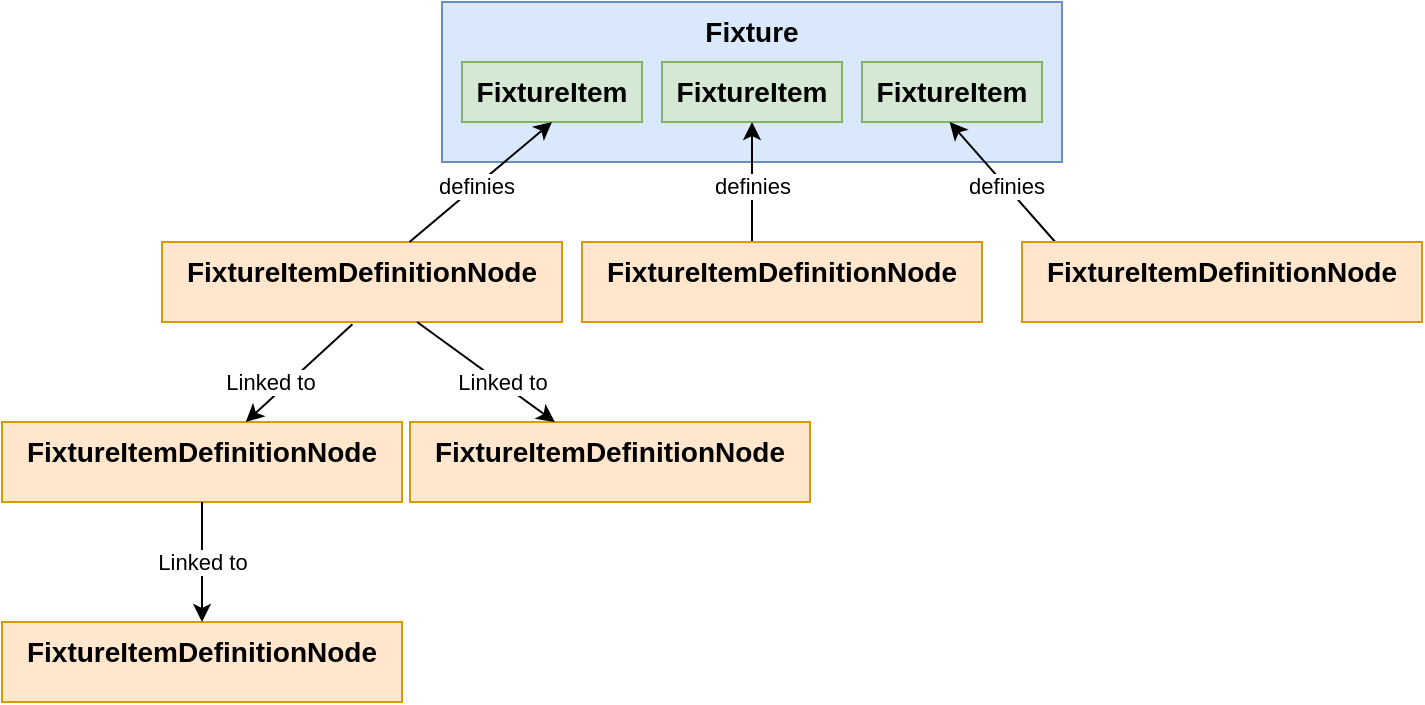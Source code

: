 <mxfile version="13.9.9" type="device"><diagram id="3TeuAhBDKbRhAruz0YBW" name="Page-1"><mxGraphModel dx="981" dy="650" grid="1" gridSize="10" guides="1" tooltips="1" connect="1" arrows="1" fold="1" page="1" pageScale="1" pageWidth="827" pageHeight="1169" math="0" shadow="0"><root><mxCell id="0"/><mxCell id="1" parent="0"/><mxCell id="RNeyZ3dPLDkqT7ZESQCa-9" value="Fixture" style="rounded=0;whiteSpace=wrap;html=1;verticalAlign=top;fillColor=#dae8fc;strokeColor=#6c8ebf;fontStyle=1;fontSize=14;" parent="1" vertex="1"><mxGeometry x="230" y="290" width="310" height="80" as="geometry"/></mxCell><mxCell id="RNeyZ3dPLDkqT7ZESQCa-3" value="FixtureItem" style="rounded=0;whiteSpace=wrap;html=1;verticalAlign=top;fillColor=#d5e8d4;strokeColor=#82b366;fontStyle=1;fontSize=14;" parent="1" vertex="1"><mxGeometry x="240" y="320" width="90" height="30" as="geometry"/></mxCell><mxCell id="42xqaZzLzngHdZuBACb9-1" value="" style="group" vertex="1" connectable="0" parent="1"><mxGeometry x="90" y="410" width="200" height="40" as="geometry"/></mxCell><mxCell id="RNeyZ3dPLDkqT7ZESQCa-5" value="FixtureItemDefinitionNode" style="rounded=0;whiteSpace=wrap;html=1;verticalAlign=top;fillColor=#ffe6cc;strokeColor=#d79b00;fontStyle=1;fontSize=14;" parent="42xqaZzLzngHdZuBACb9-1" vertex="1"><mxGeometry width="200" height="40.0" as="geometry"/></mxCell><mxCell id="42xqaZzLzngHdZuBACb9-2" value="FixtureItem" style="rounded=0;whiteSpace=wrap;html=1;verticalAlign=top;fillColor=#d5e8d4;strokeColor=#82b366;fontStyle=1;fontSize=14;" vertex="1" parent="1"><mxGeometry x="340" y="320" width="90" height="30" as="geometry"/></mxCell><mxCell id="42xqaZzLzngHdZuBACb9-3" value="FixtureItem" style="rounded=0;whiteSpace=wrap;html=1;verticalAlign=top;fillColor=#d5e8d4;strokeColor=#82b366;fontStyle=1;fontSize=14;" vertex="1" parent="1"><mxGeometry x="440" y="320" width="90" height="30" as="geometry"/></mxCell><mxCell id="42xqaZzLzngHdZuBACb9-5" value="" style="endArrow=classic;html=1;entryX=0.5;entryY=1;entryDx=0;entryDy=0;" edge="1" parent="1" source="RNeyZ3dPLDkqT7ZESQCa-5" target="RNeyZ3dPLDkqT7ZESQCa-3"><mxGeometry width="50" height="50" relative="1" as="geometry"><mxPoint x="200" y="210" as="sourcePoint"/><mxPoint x="250" y="160" as="targetPoint"/></mxGeometry></mxCell><mxCell id="42xqaZzLzngHdZuBACb9-6" value="definies" style="edgeLabel;html=1;align=center;verticalAlign=middle;resizable=0;points=[];" vertex="1" connectable="0" parent="42xqaZzLzngHdZuBACb9-5"><mxGeometry x="-0.069" relative="1" as="geometry"><mxPoint as="offset"/></mxGeometry></mxCell><mxCell id="42xqaZzLzngHdZuBACb9-16" value="" style="endArrow=classic;html=1;" edge="1" parent="1" target="42xqaZzLzngHdZuBACb9-2"><mxGeometry width="50" height="50" relative="1" as="geometry"><mxPoint x="385" y="410" as="sourcePoint"/><mxPoint x="295" y="360" as="targetPoint"/></mxGeometry></mxCell><mxCell id="42xqaZzLzngHdZuBACb9-17" value="definies" style="edgeLabel;html=1;align=center;verticalAlign=middle;resizable=0;points=[];" vertex="1" connectable="0" parent="42xqaZzLzngHdZuBACb9-16"><mxGeometry x="-0.069" relative="1" as="geometry"><mxPoint as="offset"/></mxGeometry></mxCell><mxCell id="42xqaZzLzngHdZuBACb9-18" value="" style="endArrow=classic;html=1;entryX=0.487;entryY=1;entryDx=0;entryDy=0;entryPerimeter=0;" edge="1" parent="1" target="42xqaZzLzngHdZuBACb9-3"><mxGeometry width="50" height="50" relative="1" as="geometry"><mxPoint x="536.614" y="410" as="sourcePoint"/><mxPoint x="384.375" y="360" as="targetPoint"/></mxGeometry></mxCell><mxCell id="42xqaZzLzngHdZuBACb9-19" value="definies" style="edgeLabel;html=1;align=center;verticalAlign=middle;resizable=0;points=[];" vertex="1" connectable="0" parent="42xqaZzLzngHdZuBACb9-18"><mxGeometry x="-0.069" relative="1" as="geometry"><mxPoint as="offset"/></mxGeometry></mxCell><mxCell id="42xqaZzLzngHdZuBACb9-21" value="" style="group" vertex="1" connectable="0" parent="1"><mxGeometry x="10" y="500" width="200" height="40" as="geometry"/></mxCell><mxCell id="42xqaZzLzngHdZuBACb9-22" value="FixtureItemDefinitionNode" style="rounded=0;whiteSpace=wrap;html=1;verticalAlign=top;fillColor=#ffe6cc;strokeColor=#d79b00;fontStyle=1;fontSize=14;" vertex="1" parent="42xqaZzLzngHdZuBACb9-21"><mxGeometry width="200" height="40.0" as="geometry"/></mxCell><mxCell id="42xqaZzLzngHdZuBACb9-23" value="" style="group" vertex="1" connectable="0" parent="1"><mxGeometry x="214" y="500" width="200" height="40" as="geometry"/></mxCell><mxCell id="42xqaZzLzngHdZuBACb9-24" value="FixtureItemDefinitionNode" style="rounded=0;whiteSpace=wrap;html=1;verticalAlign=top;fillColor=#ffe6cc;strokeColor=#d79b00;fontStyle=1;fontSize=14;" vertex="1" parent="42xqaZzLzngHdZuBACb9-23"><mxGeometry width="200" height="40.0" as="geometry"/></mxCell><mxCell id="42xqaZzLzngHdZuBACb9-25" value="" style="group" vertex="1" connectable="0" parent="1"><mxGeometry x="10" y="600" width="200" height="40" as="geometry"/></mxCell><mxCell id="42xqaZzLzngHdZuBACb9-26" value="FixtureItemDefinitionNode" style="rounded=0;whiteSpace=wrap;html=1;verticalAlign=top;fillColor=#ffe6cc;strokeColor=#d79b00;fontStyle=1;fontSize=14;" vertex="1" parent="42xqaZzLzngHdZuBACb9-25"><mxGeometry width="200" height="40.0" as="geometry"/></mxCell><mxCell id="42xqaZzLzngHdZuBACb9-27" value="" style="group" vertex="1" connectable="0" parent="1"><mxGeometry x="300" y="410" width="200" height="40" as="geometry"/></mxCell><mxCell id="42xqaZzLzngHdZuBACb9-28" value="FixtureItemDefinitionNode" style="rounded=0;whiteSpace=wrap;html=1;verticalAlign=top;fillColor=#ffe6cc;strokeColor=#d79b00;fontStyle=1;fontSize=14;" vertex="1" parent="42xqaZzLzngHdZuBACb9-27"><mxGeometry width="200" height="40.0" as="geometry"/></mxCell><mxCell id="42xqaZzLzngHdZuBACb9-29" value="" style="group" vertex="1" connectable="0" parent="1"><mxGeometry x="520" y="410" width="200" height="40" as="geometry"/></mxCell><mxCell id="42xqaZzLzngHdZuBACb9-30" value="FixtureItemDefinitionNode" style="rounded=0;whiteSpace=wrap;html=1;verticalAlign=top;fillColor=#ffe6cc;strokeColor=#d79b00;fontStyle=1;fontSize=14;" vertex="1" parent="42xqaZzLzngHdZuBACb9-29"><mxGeometry width="200" height="40.0" as="geometry"/></mxCell><mxCell id="42xqaZzLzngHdZuBACb9-31" value="" style="endArrow=classic;html=1;exitX=0.476;exitY=1.029;exitDx=0;exitDy=0;exitPerimeter=0;" edge="1" parent="1" source="RNeyZ3dPLDkqT7ZESQCa-5" target="42xqaZzLzngHdZuBACb9-22"><mxGeometry width="50" height="50" relative="1" as="geometry"><mxPoint x="190" y="430" as="sourcePoint"/><mxPoint x="240" y="380" as="targetPoint"/></mxGeometry></mxCell><mxCell id="42xqaZzLzngHdZuBACb9-32" value="Linked to" style="edgeLabel;html=1;align=center;verticalAlign=middle;resizable=0;points=[];" vertex="1" connectable="0" parent="42xqaZzLzngHdZuBACb9-31"><mxGeometry x="0.551" relative="1" as="geometry"><mxPoint y="-8.88" as="offset"/></mxGeometry></mxCell><mxCell id="42xqaZzLzngHdZuBACb9-33" value="" style="endArrow=classic;html=1;" edge="1" parent="1" source="RNeyZ3dPLDkqT7ZESQCa-5" target="42xqaZzLzngHdZuBACb9-24"><mxGeometry width="50" height="50" relative="1" as="geometry"><mxPoint x="195.2" y="461.16" as="sourcePoint"/><mxPoint x="131.673" y="570" as="targetPoint"/></mxGeometry></mxCell><mxCell id="42xqaZzLzngHdZuBACb9-34" value="Linked to" style="edgeLabel;html=1;align=center;verticalAlign=middle;resizable=0;points=[];" vertex="1" connectable="0" parent="42xqaZzLzngHdZuBACb9-33"><mxGeometry x="0.551" relative="1" as="geometry"><mxPoint x="-11.14" y="-8.89" as="offset"/></mxGeometry></mxCell><mxCell id="42xqaZzLzngHdZuBACb9-35" value="" style="endArrow=classic;html=1;exitX=0.5;exitY=1;exitDx=0;exitDy=0;" edge="1" parent="1" source="42xqaZzLzngHdZuBACb9-22" target="42xqaZzLzngHdZuBACb9-26"><mxGeometry width="50" height="50" relative="1" as="geometry"><mxPoint x="195.2" y="461.16" as="sourcePoint"/><mxPoint x="131.673" y="570" as="targetPoint"/></mxGeometry></mxCell><mxCell id="42xqaZzLzngHdZuBACb9-36" value="Linked to" style="edgeLabel;html=1;align=center;verticalAlign=middle;resizable=0;points=[];" vertex="1" connectable="0" parent="42xqaZzLzngHdZuBACb9-35"><mxGeometry x="0.551" relative="1" as="geometry"><mxPoint y="-16.29" as="offset"/></mxGeometry></mxCell></root></mxGraphModel></diagram></mxfile>
